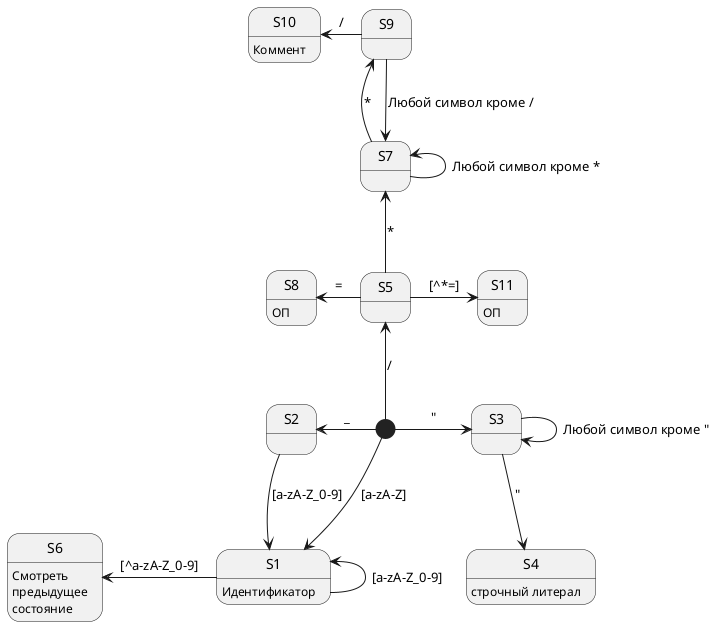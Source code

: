 @startuml "sd1"

[*] -down-> S1 : [a-zA-Z]
[*] -left-> S2 : _
S2 -down-> S1 : [a-zA-Z_0-9]
S1 -left-> S1 : [a-zA-Z_0-9]
S1 -left-> S6 : [^a-zA-Z_0-9]
S1 : Идентификатор
S6 : Смотреть\nпредыдущее\nсостояние

[*] -right-> S3 : "
S3 -right-> S3 : Любой символ кроме "
S3 -down-> S4 : "
S4 : строчный литерал

[*] -up-> S5 : /
S5 -up-> S7 : *

S5 -right-> S11 : [^*=]
S11 : ОП
S5 -left-> S8 : =
S8 : ОП

S7 -up-> S7 : Любой символ кроме *
S7 -up-> S9 : *
S9 -down-> S7 : Любой символ кроме /
S9 -left-> S10 : /
S10 : Коммент


@enduml